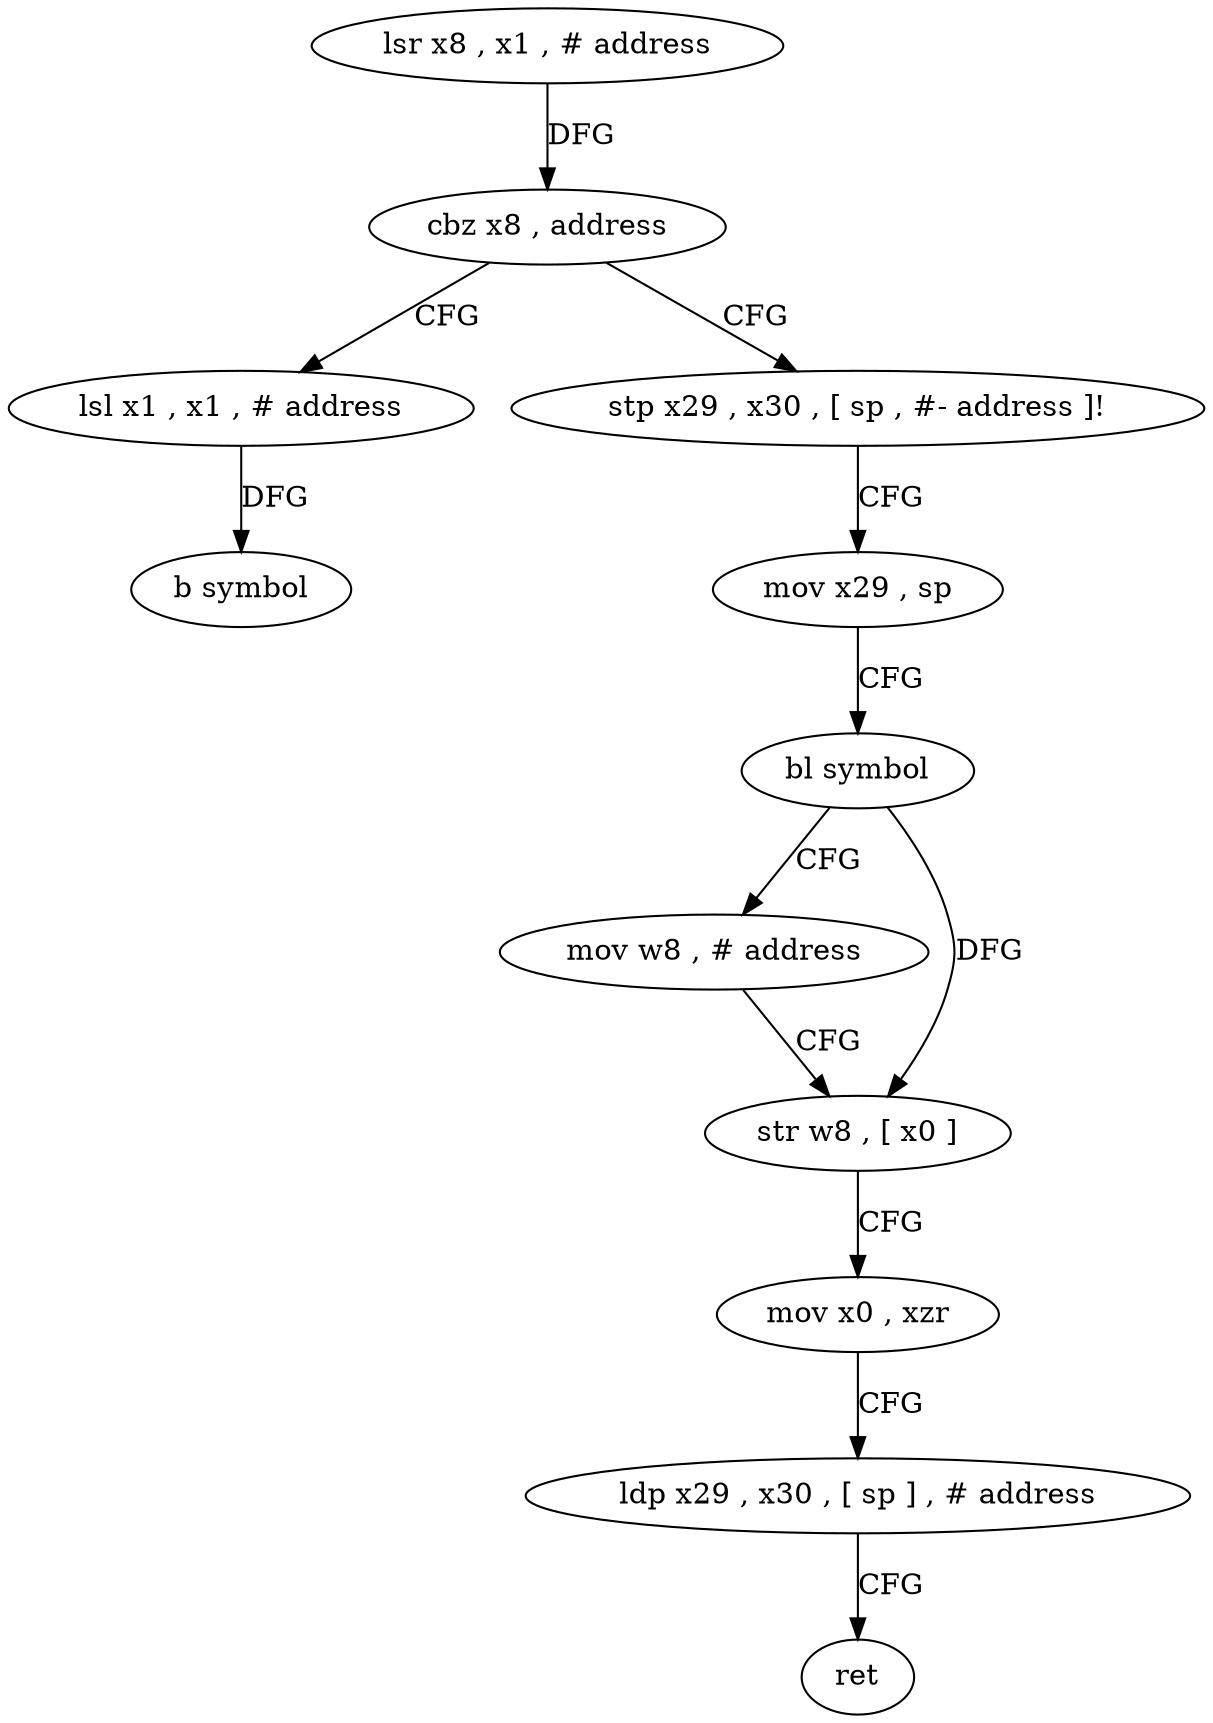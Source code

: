 digraph "func" {
"4215844" [label = "lsr x8 , x1 , # address" ]
"4215848" [label = "cbz x8 , address" ]
"4215884" [label = "lsl x1 , x1 , # address" ]
"4215852" [label = "stp x29 , x30 , [ sp , #- address ]!" ]
"4215888" [label = "b symbol" ]
"4215856" [label = "mov x29 , sp" ]
"4215860" [label = "bl symbol" ]
"4215864" [label = "mov w8 , # address" ]
"4215868" [label = "str w8 , [ x0 ]" ]
"4215872" [label = "mov x0 , xzr" ]
"4215876" [label = "ldp x29 , x30 , [ sp ] , # address" ]
"4215880" [label = "ret" ]
"4215844" -> "4215848" [ label = "DFG" ]
"4215848" -> "4215884" [ label = "CFG" ]
"4215848" -> "4215852" [ label = "CFG" ]
"4215884" -> "4215888" [ label = "DFG" ]
"4215852" -> "4215856" [ label = "CFG" ]
"4215856" -> "4215860" [ label = "CFG" ]
"4215860" -> "4215864" [ label = "CFG" ]
"4215860" -> "4215868" [ label = "DFG" ]
"4215864" -> "4215868" [ label = "CFG" ]
"4215868" -> "4215872" [ label = "CFG" ]
"4215872" -> "4215876" [ label = "CFG" ]
"4215876" -> "4215880" [ label = "CFG" ]
}
